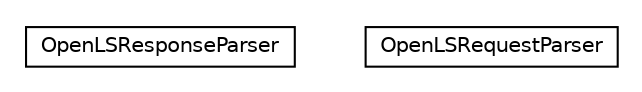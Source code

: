 #!/usr/local/bin/dot
#
# Class diagram 
# Generated by UMLGraph version R5_6-24-gf6e263 (http://www.umlgraph.org/)
#

digraph G {
	edge [fontname="Helvetica",fontsize=10,labelfontname="Helvetica",labelfontsize=10];
	node [fontname="Helvetica",fontsize=10,shape=plaintext];
	nodesep=0.25;
	ranksep=0.5;
	// nl.geozet.openls.parser.OpenLSResponseParser
	c66 [label=<<table title="nl.geozet.openls.parser.OpenLSResponseParser" border="0" cellborder="1" cellspacing="0" cellpadding="2" port="p" href="./OpenLSResponseParser.html">
		<tr><td><table border="0" cellspacing="0" cellpadding="1">
<tr><td align="center" balign="center"> OpenLSResponseParser </td></tr>
		</table></td></tr>
		</table>>, URL="./OpenLSResponseParser.html", fontname="Helvetica", fontcolor="black", fontsize=10.0];
	// nl.geozet.openls.parser.OpenLSRequestParser
	c67 [label=<<table title="nl.geozet.openls.parser.OpenLSRequestParser" border="0" cellborder="1" cellspacing="0" cellpadding="2" port="p" href="./OpenLSRequestParser.html">
		<tr><td><table border="0" cellspacing="0" cellpadding="1">
<tr><td align="center" balign="center"> OpenLSRequestParser </td></tr>
		</table></td></tr>
		</table>>, URL="./OpenLSRequestParser.html", fontname="Helvetica", fontcolor="black", fontsize=10.0];
}

